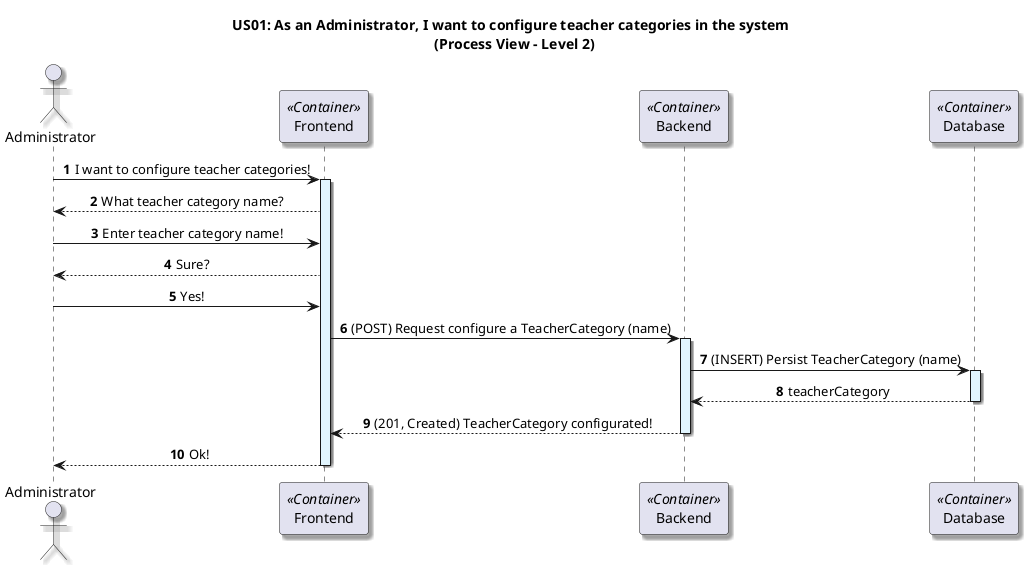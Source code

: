 @startuml

title US01: As an Administrator, I want to configure teacher categories in the system \n (Process View - Level 2)

skinparam componentStyle component
skinparam defaultTextAlignment center
skinparam shadowing true

autonumber

actor Administrator as admin

participant "Frontend" as frontend <<Container>>
participant "Backend" as backend <<Container>>
participant "Database" as db <<Container>>

admin -> frontend: I want to configure teacher categories!
activate frontend #E1F5FE

frontend --> admin: What teacher category name?

admin -> frontend: Enter teacher category name!

frontend --> admin: Sure?

admin -> frontend: Yes!

frontend -> backend: (POST) Request configure a TeacherCategory (name)
activate backend #E1F5FE

backend -> db: (INSERT) Persist TeacherCategory (name)
activate db #E1F5FE

db --> backend: teacherCategory
deactivate db

backend --> frontend: (201, Created) TeacherCategory configurated!
deactivate backend

frontend --> admin: Ok!
deactivate frontend

@enduml